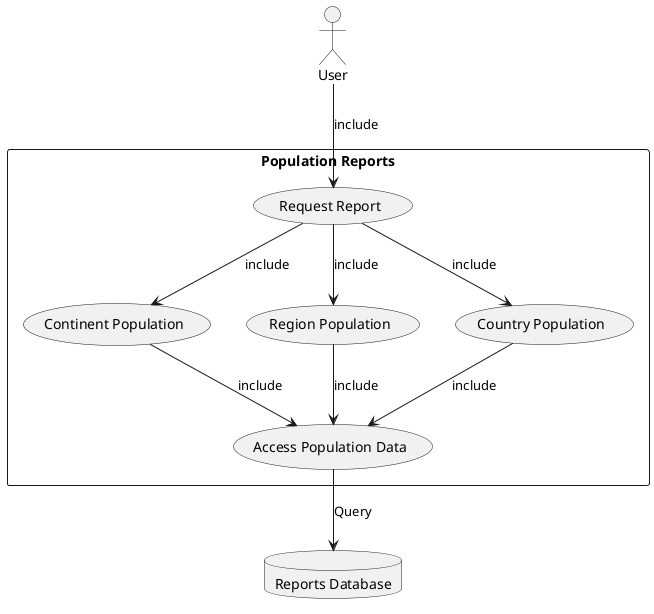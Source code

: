 @startuml
actor User as U
database "Reports Database" as DB

rectangle "Population Reports" {
  usecase "Request Report" as UC1
  usecase "Continent Population" as UC2
  usecase "Region Population" as UC3
  usecase "Country Population" as UC4
  usecase "Access Population Data" as UC5

  U --> UC1    :include
  UC1 --> UC2 :include
  UC1 --> UC3 :include
  UC1 --> UC4 :include
  UC2 --> UC5 :include
  UC3 --> UC5 :include
  UC4 --> UC5 :include
}

UC5 --> DB : Query
@enduml
